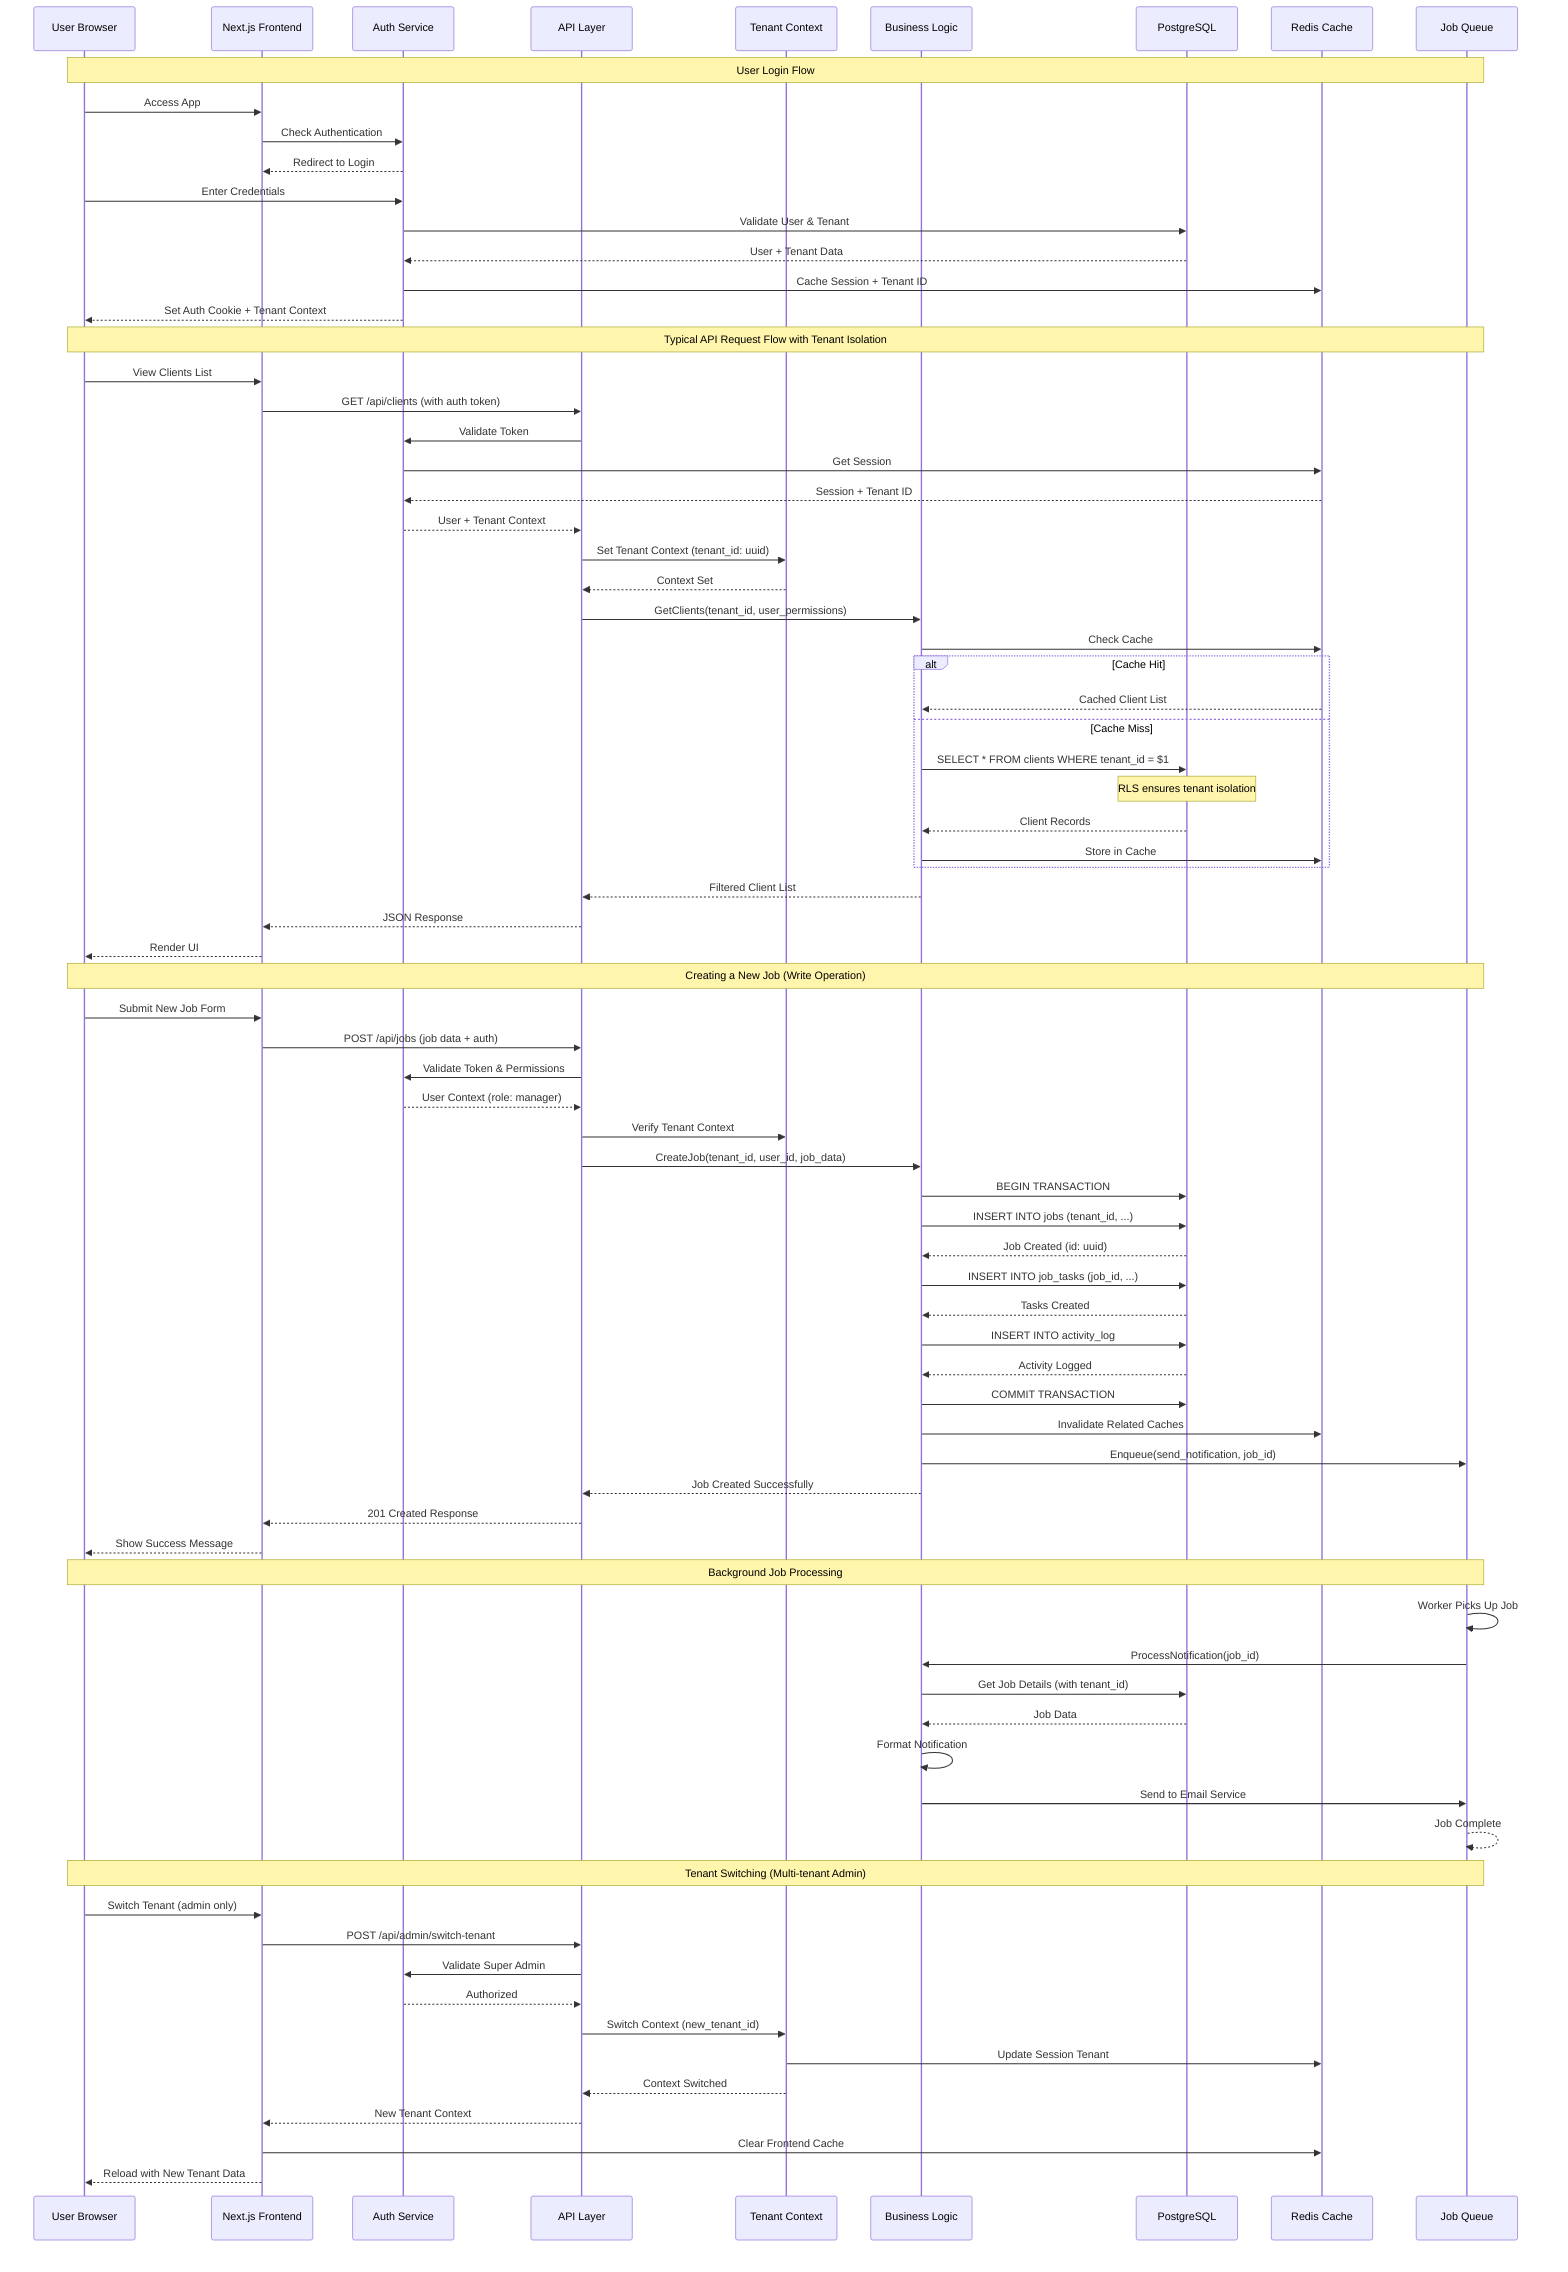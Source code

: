 sequenceDiagram
    participant User as User Browser
    participant Next as Next.js Frontend
    participant Auth as Auth Service
    participant API as API Layer
    participant TenantCtx as Tenant Context
    participant BizLogic as Business Logic
    participant DB as PostgreSQL
    participant Cache as Redis Cache
    participant Queue as Job Queue

    Note over User,Queue: User Login Flow
    User->>Next: Access App
    Next->>Auth: Check Authentication
    Auth-->>Next: Redirect to Login
    User->>Auth: Enter Credentials
    Auth->>DB: Validate User & Tenant
    DB-->>Auth: User + Tenant Data
    Auth->>Cache: Cache Session + Tenant ID
    Auth-->>User: Set Auth Cookie + Tenant Context

    Note over User,Queue: Typical API Request Flow with Tenant Isolation
    
    User->>Next: View Clients List
    Next->>API: GET /api/clients (with auth token)
    
    API->>Auth: Validate Token
    Auth->>Cache: Get Session
    Cache-->>Auth: Session + Tenant ID
    Auth-->>API: User + Tenant Context
    
    API->>TenantCtx: Set Tenant Context (tenant_id: uuid)
    TenantCtx-->>API: Context Set
    
    API->>BizLogic: GetClients(tenant_id, user_permissions)
    BizLogic->>Cache: Check Cache
    
    alt Cache Hit
        Cache-->>BizLogic: Cached Client List
    else Cache Miss
        BizLogic->>DB: SELECT * FROM clients WHERE tenant_id = $1
        Note over DB: RLS ensures tenant isolation
        DB-->>BizLogic: Client Records
        BizLogic->>Cache: Store in Cache
    end
    
    BizLogic-->>API: Filtered Client List
    API-->>Next: JSON Response
    Next-->>User: Render UI

    Note over User,Queue: Creating a New Job (Write Operation)
    
    User->>Next: Submit New Job Form
    Next->>API: POST /api/jobs (job data + auth)
    
    API->>Auth: Validate Token & Permissions
    Auth-->>API: User Context (role: manager)
    
    API->>TenantCtx: Verify Tenant Context
    API->>BizLogic: CreateJob(tenant_id, user_id, job_data)
    
    BizLogic->>DB: BEGIN TRANSACTION
    BizLogic->>DB: INSERT INTO jobs (tenant_id, ...)
    DB-->>BizLogic: Job Created (id: uuid)
    
    BizLogic->>DB: INSERT INTO job_tasks (job_id, ...)
    DB-->>BizLogic: Tasks Created
    
    BizLogic->>DB: INSERT INTO activity_log
    DB-->>BizLogic: Activity Logged
    
    BizLogic->>DB: COMMIT TRANSACTION
    
    BizLogic->>Cache: Invalidate Related Caches
    BizLogic->>Queue: Enqueue(send_notification, job_id)
    
    BizLogic-->>API: Job Created Successfully
    API-->>Next: 201 Created Response
    Next-->>User: Show Success Message

    Note over User,Queue: Background Job Processing
    
    Queue->>Queue: Worker Picks Up Job
    Queue->>BizLogic: ProcessNotification(job_id)
    BizLogic->>DB: Get Job Details (with tenant_id)
    DB-->>BizLogic: Job Data
    BizLogic->>BizLogic: Format Notification
    BizLogic->>Queue: Send to Email Service
    Queue-->>Queue: Job Complete

    Note over User,Queue: Tenant Switching (Multi-tenant Admin)
    
    User->>Next: Switch Tenant (admin only)
    Next->>API: POST /api/admin/switch-tenant
    API->>Auth: Validate Super Admin
    Auth-->>API: Authorized
    API->>TenantCtx: Switch Context (new_tenant_id)
    TenantCtx->>Cache: Update Session Tenant
    TenantCtx-->>API: Context Switched
    API-->>Next: New Tenant Context
    Next->>Cache: Clear Frontend Cache
    Next-->>User: Reload with New Tenant Data